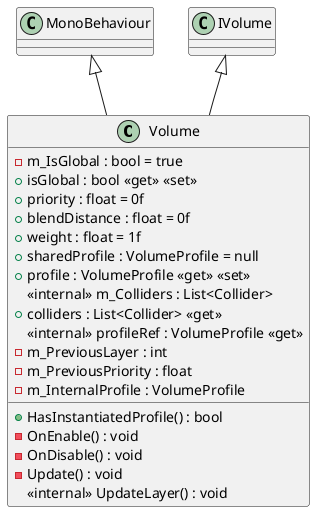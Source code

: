 @startuml
class Volume {
    - m_IsGlobal : bool = true
    + isGlobal : bool <<get>> <<set>>
    + priority : float = 0f
    + blendDistance : float = 0f
    + weight : float = 1f
    + sharedProfile : VolumeProfile = null
    + profile : VolumeProfile <<get>> <<set>>
    <<internal>> m_Colliders : List<Collider>
    + colliders : List<Collider> <<get>>
    <<internal>> profileRef : VolumeProfile <<get>>
    + HasInstantiatedProfile() : bool
    - m_PreviousLayer : int
    - m_PreviousPriority : float
    - m_InternalProfile : VolumeProfile
    - OnEnable() : void
    - OnDisable() : void
    - Update() : void
    <<internal>> UpdateLayer() : void
}
MonoBehaviour <|-- Volume
IVolume <|-- Volume
@enduml

